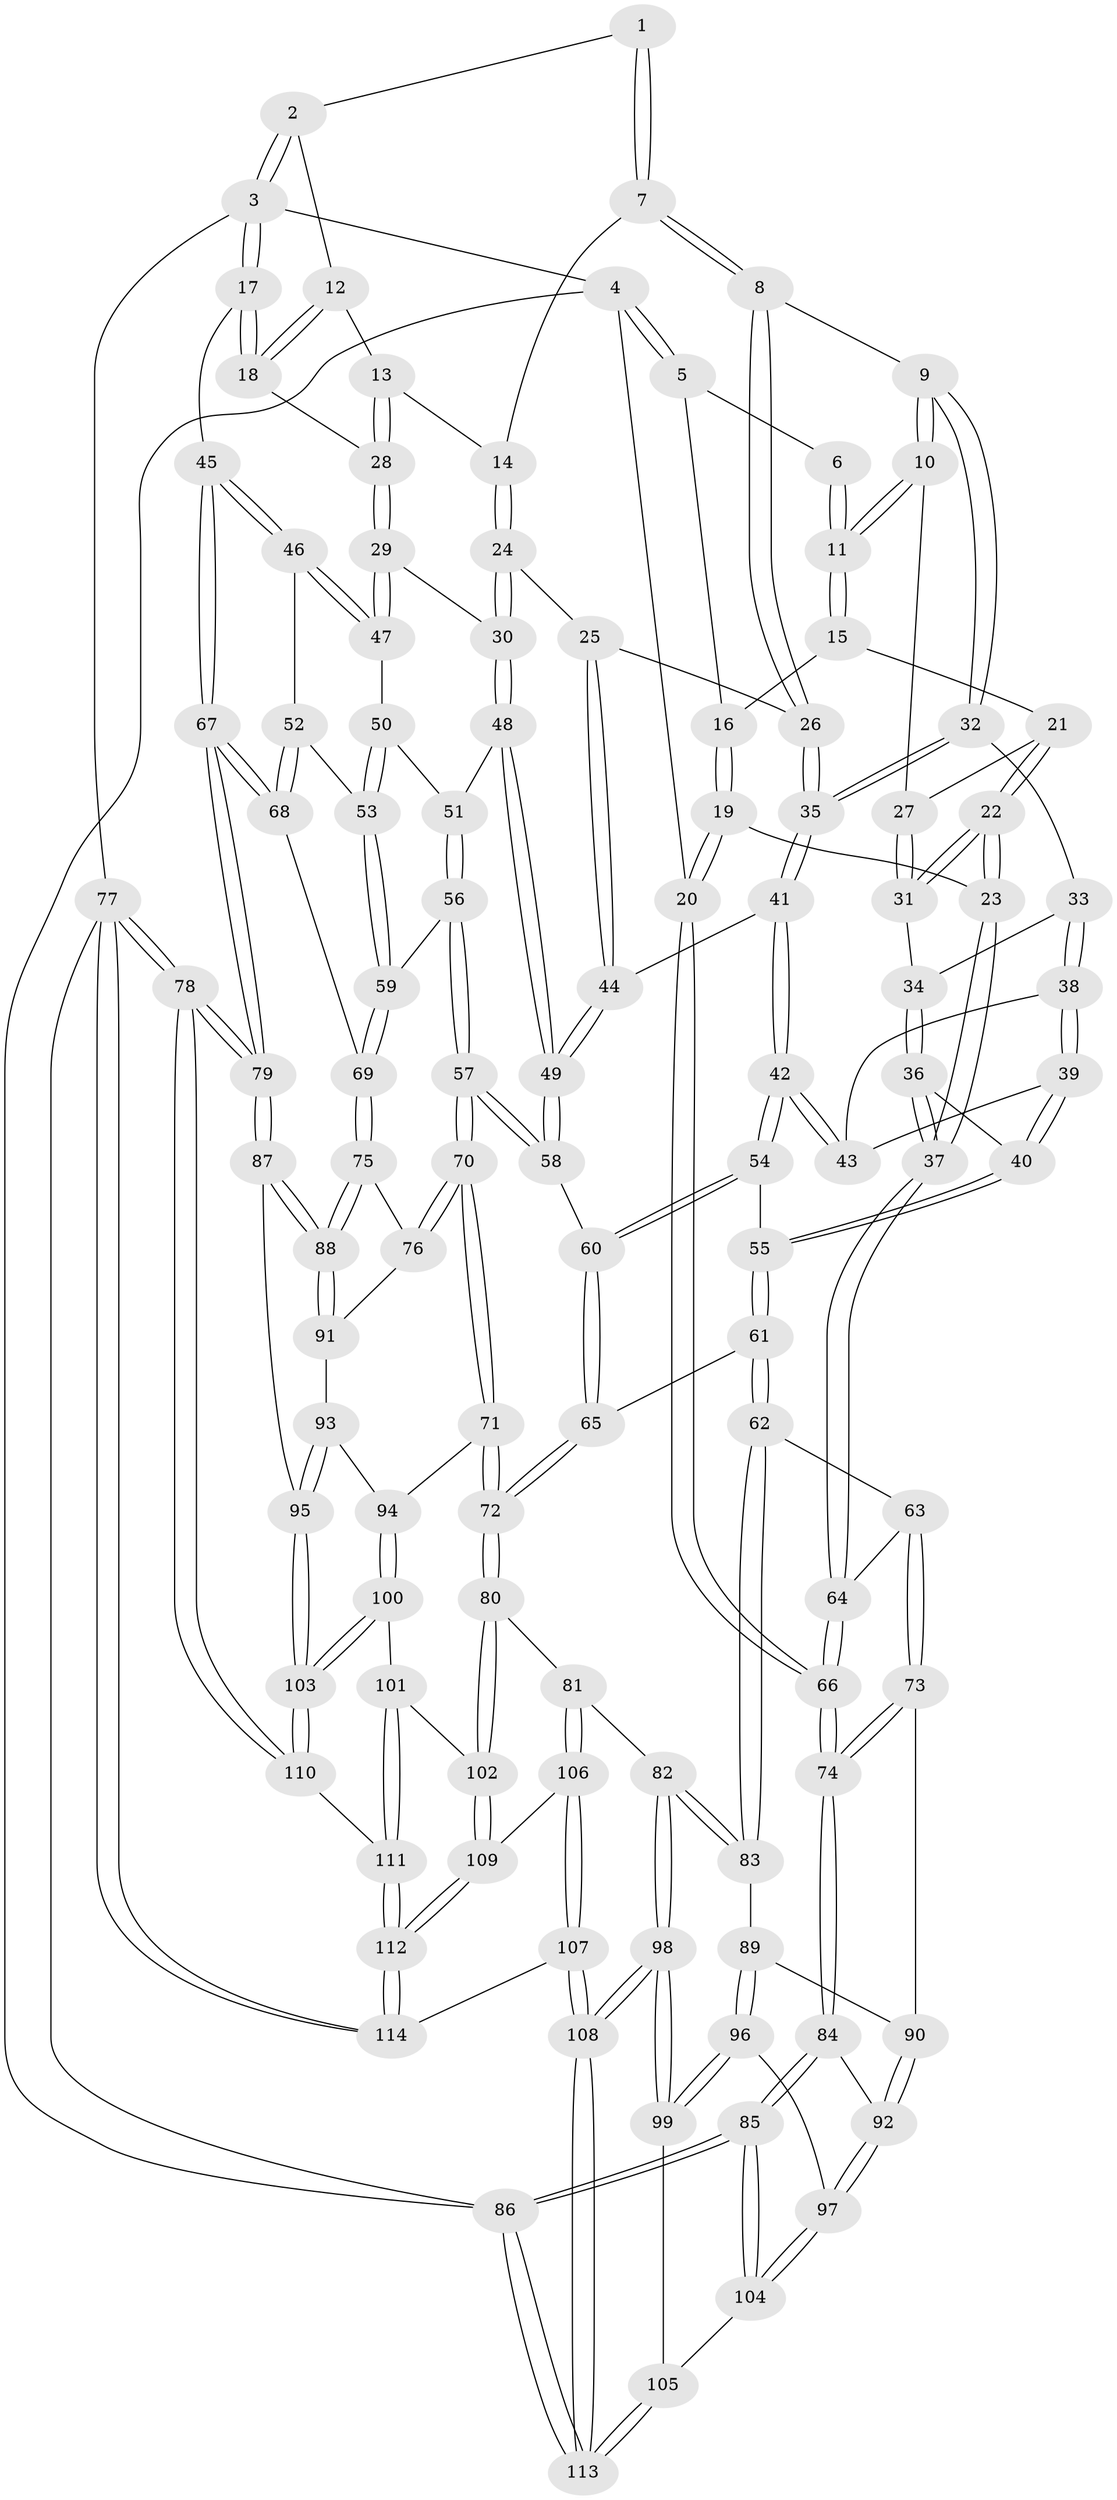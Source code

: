 // coarse degree distribution, {2: 0.012658227848101266, 5: 0.4810126582278481, 4: 0.26582278481012656, 3: 0.0759493670886076, 6: 0.12658227848101267, 10: 0.012658227848101266, 7: 0.02531645569620253}
// Generated by graph-tools (version 1.1) at 2025/05/03/04/25 22:05:44]
// undirected, 114 vertices, 282 edges
graph export_dot {
graph [start="1"]
  node [color=gray90,style=filled];
  1 [pos="+0.6028253798315205+0"];
  2 [pos="+0.8509156498060801+0"];
  3 [pos="+1+0"];
  4 [pos="+0+0"];
  5 [pos="+0.14175056246869497+0"];
  6 [pos="+0.5263352054541907+0"];
  7 [pos="+0.6682451579213828+0.0862064783921158"];
  8 [pos="+0.6262559977418496+0.10906000601465134"];
  9 [pos="+0.5251963394586794+0.09309334212201774"];
  10 [pos="+0.5133589371620148+0.063625247761878"];
  11 [pos="+0.5109855648089615+0.05213720436327137"];
  12 [pos="+0.8353601932267759+0"];
  13 [pos="+0.8180362317637431+0.023116044794876386"];
  14 [pos="+0.6832395408938743+0.08527399373943054"];
  15 [pos="+0.29924629438621436+0.049613149845822664"];
  16 [pos="+0.2336473878511441+0"];
  17 [pos="+1+0.1939231363863436"];
  18 [pos="+1+0.16301043792523473"];
  19 [pos="+0.14941659335787916+0.2563494717086934"];
  20 [pos="+0+0.12122054918293995"];
  21 [pos="+0.30624143425715517+0.06688640370115143"];
  22 [pos="+0.2405835093304732+0.21923258106042243"];
  23 [pos="+0.17818662716864203+0.28361429580289066"];
  24 [pos="+0.7546135972072242+0.2195359595845357"];
  25 [pos="+0.6953735876274214+0.22405356624250633"];
  26 [pos="+0.6511222586621257+0.17314033252925248"];
  27 [pos="+0.34484896290529715+0.12150811189590656"];
  28 [pos="+0.8458877910126836+0.1822387583506696"];
  29 [pos="+0.8319728508376926+0.2055553496196817"];
  30 [pos="+0.7648144124763666+0.22124001008843397"];
  31 [pos="+0.3536129302635708+0.15158985402912242"];
  32 [pos="+0.49734843489038016+0.18400610592377767"];
  33 [pos="+0.4221922563066307+0.20907172656368378"];
  34 [pos="+0.37552195220923573+0.17518654732993136"];
  35 [pos="+0.5381061450089702+0.238420421236506"];
  36 [pos="+0.2232332131916253+0.2998301103695816"];
  37 [pos="+0.18588252485704165+0.29711963135062636"];
  38 [pos="+0.4036776865693647+0.24744832243805828"];
  39 [pos="+0.3743023375504565+0.2889995609692057"];
  40 [pos="+0.3478261818409897+0.3203777935856234"];
  41 [pos="+0.5468831142193964+0.2560648991085193"];
  42 [pos="+0.5012032468434993+0.3322374329176463"];
  43 [pos="+0.486045319413849+0.3222792499976889"];
  44 [pos="+0.6211760081749238+0.29053757315678624"];
  45 [pos="+1+0.3091268025324937"];
  46 [pos="+0.9578347654551288+0.3398328133311964"];
  47 [pos="+0.8508958863745884+0.25652875601400993"];
  48 [pos="+0.7390134138208029+0.31177596430931276"];
  49 [pos="+0.6507212586049592+0.388528737066644"];
  50 [pos="+0.8390697888324862+0.2942801568647564"];
  51 [pos="+0.7709309870891983+0.345703401854577"];
  52 [pos="+0.9140301764092152+0.3962460959857765"];
  53 [pos="+0.8309735166783911+0.4298101106958177"];
  54 [pos="+0.4949586303234716+0.3592784733441044"];
  55 [pos="+0.3734141653138183+0.35988453102389906"];
  56 [pos="+0.7776710642155398+0.47086224624538636"];
  57 [pos="+0.7281368391434235+0.48592947128164843"];
  58 [pos="+0.6489046672731084+0.43876459308566756"];
  59 [pos="+0.7956879395530687+0.4692024639183292"];
  60 [pos="+0.5499764150718152+0.4645704655004206"];
  61 [pos="+0.37984134076873477+0.5362474807752692"];
  62 [pos="+0.32343792410651684+0.5634719307906851"];
  63 [pos="+0.19669179074927326+0.4647017375673249"];
  64 [pos="+0.16630757721484477+0.4206176263527153"];
  65 [pos="+0.47763188040937693+0.5402607640149958"];
  66 [pos="+0+0.5375327202193675"];
  67 [pos="+1+0.5362922927187523"];
  68 [pos="+1+0.5563200757134839"];
  69 [pos="+0.945406728148692+0.5791334225355387"];
  70 [pos="+0.7104826822934297+0.6423291323440311"];
  71 [pos="+0.6937436698172772+0.6565835104233333"];
  72 [pos="+0.5877987092270381+0.7255288369166228"];
  73 [pos="+0.09282548631821719+0.6358010158880938"];
  74 [pos="+0+0.5882331506982478"];
  75 [pos="+0.9214098053812165+0.6178536583447367"];
  76 [pos="+0.7616987859563994+0.6579428413860793"];
  77 [pos="+1+1"];
  78 [pos="+1+1"];
  79 [pos="+1+0.8950264658257524"];
  80 [pos="+0.587644066741473+0.7260738461871096"];
  81 [pos="+0.4748829675174231+0.7955365729936642"];
  82 [pos="+0.4633495561784307+0.7928037503456913"];
  83 [pos="+0.29686563506545816+0.6408413088666352"];
  84 [pos="+0+0.6064537625567147"];
  85 [pos="+0+0.7913826779711989"];
  86 [pos="+0+1"];
  87 [pos="+0.9425506038668248+0.8045387672568285"];
  88 [pos="+0.9176602238552598+0.7205972466667775"];
  89 [pos="+0.26308443544859716+0.6719905881124036"];
  90 [pos="+0.14053326728420018+0.668540744045139"];
  91 [pos="+0.8041631257845642+0.7148260338907909"];
  92 [pos="+0.10869031536119753+0.7641560362251195"];
  93 [pos="+0.8060977147330401+0.7429952883610859"];
  94 [pos="+0.7771423449790791+0.784751799905641"];
  95 [pos="+0.9117145929783486+0.8223666502213979"];
  96 [pos="+0.24964695833493272+0.7967896919141493"];
  97 [pos="+0.10758189804261145+0.8096429181203376"];
  98 [pos="+0.2814841394821218+0.8600980512589179"];
  99 [pos="+0.2706687068299054+0.842352489165065"];
  100 [pos="+0.768487040956793+0.8272106474743027"];
  101 [pos="+0.6541038791602244+0.8216572434283675"];
  102 [pos="+0.6518745897197584+0.8207578098593498"];
  103 [pos="+0.8469412526289931+0.8809511731170049"];
  104 [pos="+0.1024771878984075+0.8155127282304467"];
  105 [pos="+0.1120969588297485+0.8791968776749567"];
  106 [pos="+0.47264942576532104+1"];
  107 [pos="+0.46072225117039717+1"];
  108 [pos="+0.2662838035418271+1"];
  109 [pos="+0.6318361574485261+0.8775465755249321"];
  110 [pos="+0.8398571392466962+0.9234503221310523"];
  111 [pos="+0.7978199781186908+1"];
  112 [pos="+0.7834617330457235+1"];
  113 [pos="+0.09975835143608922+1"];
  114 [pos="+0.7814312744351839+1"];
  1 -- 2;
  1 -- 7;
  1 -- 7;
  2 -- 3;
  2 -- 3;
  2 -- 12;
  3 -- 4;
  3 -- 17;
  3 -- 17;
  3 -- 77;
  4 -- 5;
  4 -- 5;
  4 -- 20;
  4 -- 86;
  5 -- 6;
  5 -- 16;
  6 -- 11;
  6 -- 11;
  7 -- 8;
  7 -- 8;
  7 -- 14;
  8 -- 9;
  8 -- 26;
  8 -- 26;
  9 -- 10;
  9 -- 10;
  9 -- 32;
  9 -- 32;
  10 -- 11;
  10 -- 11;
  10 -- 27;
  11 -- 15;
  11 -- 15;
  12 -- 13;
  12 -- 18;
  12 -- 18;
  13 -- 14;
  13 -- 28;
  13 -- 28;
  14 -- 24;
  14 -- 24;
  15 -- 16;
  15 -- 21;
  16 -- 19;
  16 -- 19;
  17 -- 18;
  17 -- 18;
  17 -- 45;
  18 -- 28;
  19 -- 20;
  19 -- 20;
  19 -- 23;
  20 -- 66;
  20 -- 66;
  21 -- 22;
  21 -- 22;
  21 -- 27;
  22 -- 23;
  22 -- 23;
  22 -- 31;
  22 -- 31;
  23 -- 37;
  23 -- 37;
  24 -- 25;
  24 -- 30;
  24 -- 30;
  25 -- 26;
  25 -- 44;
  25 -- 44;
  26 -- 35;
  26 -- 35;
  27 -- 31;
  27 -- 31;
  28 -- 29;
  28 -- 29;
  29 -- 30;
  29 -- 47;
  29 -- 47;
  30 -- 48;
  30 -- 48;
  31 -- 34;
  32 -- 33;
  32 -- 35;
  32 -- 35;
  33 -- 34;
  33 -- 38;
  33 -- 38;
  34 -- 36;
  34 -- 36;
  35 -- 41;
  35 -- 41;
  36 -- 37;
  36 -- 37;
  36 -- 40;
  37 -- 64;
  37 -- 64;
  38 -- 39;
  38 -- 39;
  38 -- 43;
  39 -- 40;
  39 -- 40;
  39 -- 43;
  40 -- 55;
  40 -- 55;
  41 -- 42;
  41 -- 42;
  41 -- 44;
  42 -- 43;
  42 -- 43;
  42 -- 54;
  42 -- 54;
  44 -- 49;
  44 -- 49;
  45 -- 46;
  45 -- 46;
  45 -- 67;
  45 -- 67;
  46 -- 47;
  46 -- 47;
  46 -- 52;
  47 -- 50;
  48 -- 49;
  48 -- 49;
  48 -- 51;
  49 -- 58;
  49 -- 58;
  50 -- 51;
  50 -- 53;
  50 -- 53;
  51 -- 56;
  51 -- 56;
  52 -- 53;
  52 -- 68;
  52 -- 68;
  53 -- 59;
  53 -- 59;
  54 -- 55;
  54 -- 60;
  54 -- 60;
  55 -- 61;
  55 -- 61;
  56 -- 57;
  56 -- 57;
  56 -- 59;
  57 -- 58;
  57 -- 58;
  57 -- 70;
  57 -- 70;
  58 -- 60;
  59 -- 69;
  59 -- 69;
  60 -- 65;
  60 -- 65;
  61 -- 62;
  61 -- 62;
  61 -- 65;
  62 -- 63;
  62 -- 83;
  62 -- 83;
  63 -- 64;
  63 -- 73;
  63 -- 73;
  64 -- 66;
  64 -- 66;
  65 -- 72;
  65 -- 72;
  66 -- 74;
  66 -- 74;
  67 -- 68;
  67 -- 68;
  67 -- 79;
  67 -- 79;
  68 -- 69;
  69 -- 75;
  69 -- 75;
  70 -- 71;
  70 -- 71;
  70 -- 76;
  70 -- 76;
  71 -- 72;
  71 -- 72;
  71 -- 94;
  72 -- 80;
  72 -- 80;
  73 -- 74;
  73 -- 74;
  73 -- 90;
  74 -- 84;
  74 -- 84;
  75 -- 76;
  75 -- 88;
  75 -- 88;
  76 -- 91;
  77 -- 78;
  77 -- 78;
  77 -- 114;
  77 -- 114;
  77 -- 86;
  78 -- 79;
  78 -- 79;
  78 -- 110;
  78 -- 110;
  79 -- 87;
  79 -- 87;
  80 -- 81;
  80 -- 102;
  80 -- 102;
  81 -- 82;
  81 -- 106;
  81 -- 106;
  82 -- 83;
  82 -- 83;
  82 -- 98;
  82 -- 98;
  83 -- 89;
  84 -- 85;
  84 -- 85;
  84 -- 92;
  85 -- 86;
  85 -- 86;
  85 -- 104;
  85 -- 104;
  86 -- 113;
  86 -- 113;
  87 -- 88;
  87 -- 88;
  87 -- 95;
  88 -- 91;
  88 -- 91;
  89 -- 90;
  89 -- 96;
  89 -- 96;
  90 -- 92;
  90 -- 92;
  91 -- 93;
  92 -- 97;
  92 -- 97;
  93 -- 94;
  93 -- 95;
  93 -- 95;
  94 -- 100;
  94 -- 100;
  95 -- 103;
  95 -- 103;
  96 -- 97;
  96 -- 99;
  96 -- 99;
  97 -- 104;
  97 -- 104;
  98 -- 99;
  98 -- 99;
  98 -- 108;
  98 -- 108;
  99 -- 105;
  100 -- 101;
  100 -- 103;
  100 -- 103;
  101 -- 102;
  101 -- 111;
  101 -- 111;
  102 -- 109;
  102 -- 109;
  103 -- 110;
  103 -- 110;
  104 -- 105;
  105 -- 113;
  105 -- 113;
  106 -- 107;
  106 -- 107;
  106 -- 109;
  107 -- 108;
  107 -- 108;
  107 -- 114;
  108 -- 113;
  108 -- 113;
  109 -- 112;
  109 -- 112;
  110 -- 111;
  111 -- 112;
  111 -- 112;
  112 -- 114;
  112 -- 114;
}
